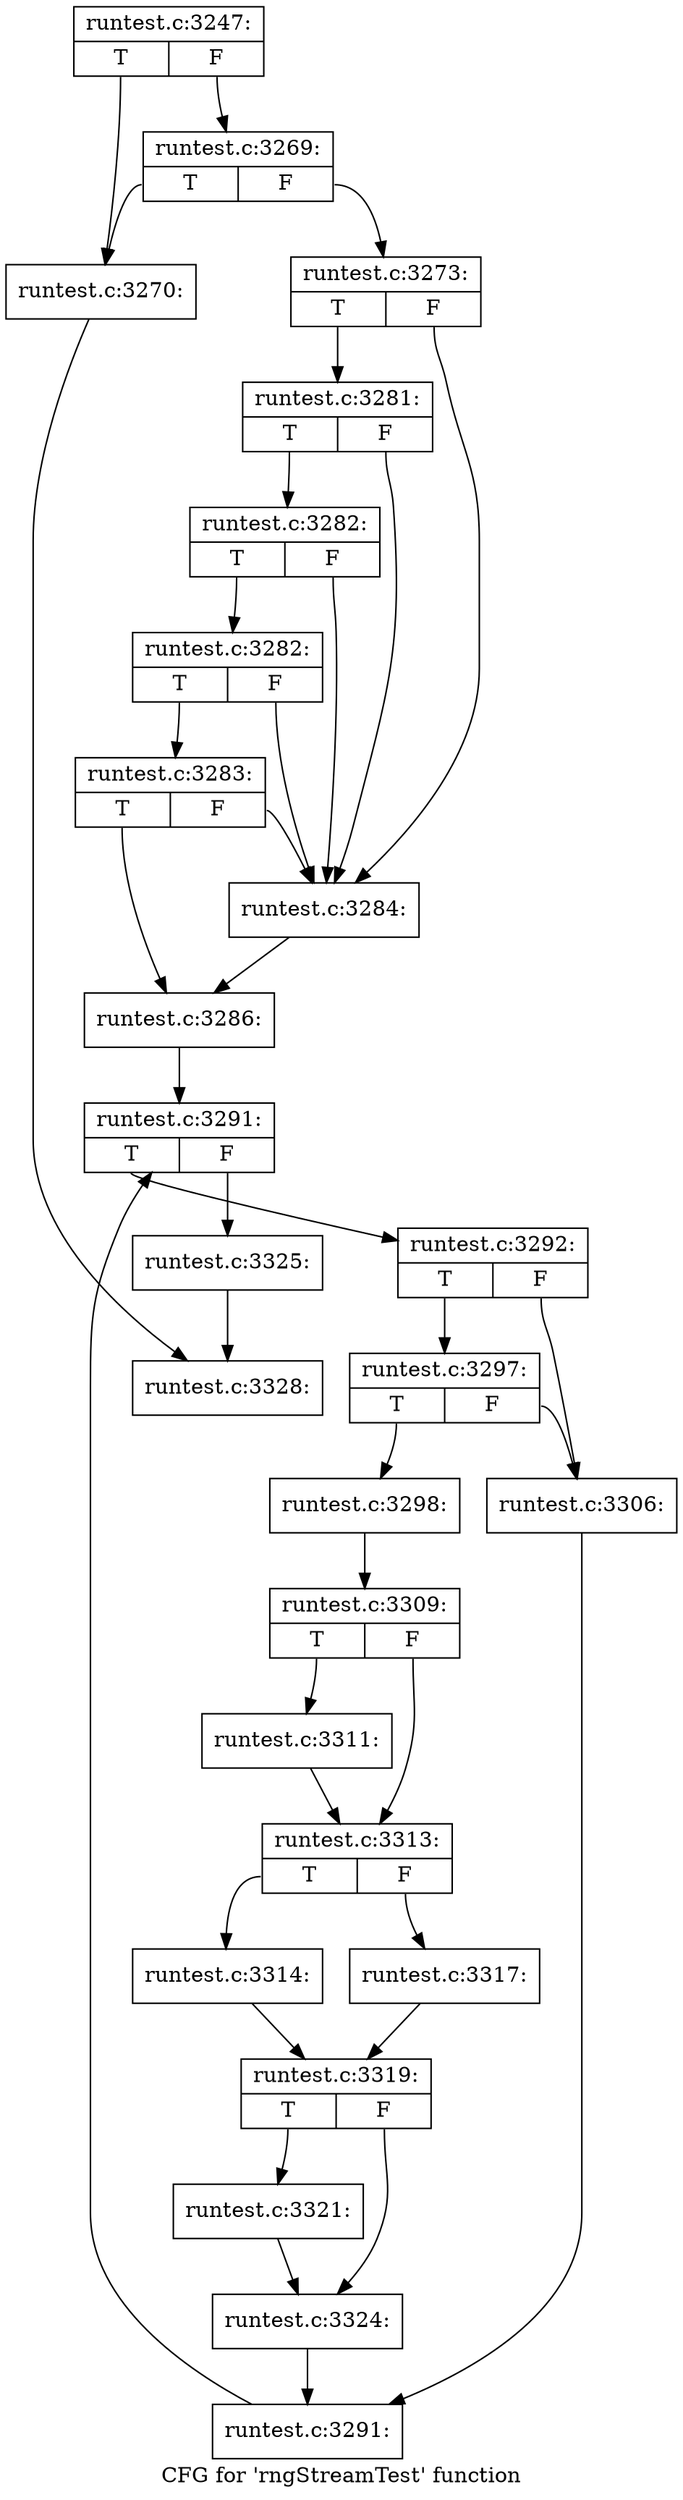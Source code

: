 digraph "CFG for 'rngStreamTest' function" {
	label="CFG for 'rngStreamTest' function";

	Node0x42e5640 [shape=record,label="{runtest.c:3247:|{<s0>T|<s1>F}}"];
	Node0x42e5640:s0 -> Node0x42e95d0;
	Node0x42e5640:s1 -> Node0x42e9670;
	Node0x42e9670 [shape=record,label="{runtest.c:3269:|{<s0>T|<s1>F}}"];
	Node0x42e9670:s0 -> Node0x42e95d0;
	Node0x42e9670:s1 -> Node0x42e9620;
	Node0x42e95d0 [shape=record,label="{runtest.c:3270:}"];
	Node0x42e95d0 -> Node0x41ddfb0;
	Node0x42e9620 [shape=record,label="{runtest.c:3273:|{<s0>T|<s1>F}}"];
	Node0x42e9620:s0 -> Node0x42eac60;
	Node0x42e9620:s1 -> Node0x42ea710;
	Node0x42eac60 [shape=record,label="{runtest.c:3281:|{<s0>T|<s1>F}}"];
	Node0x42eac60:s0 -> Node0x42eabe0;
	Node0x42eac60:s1 -> Node0x42ea710;
	Node0x42eabe0 [shape=record,label="{runtest.c:3282:|{<s0>T|<s1>F}}"];
	Node0x42eabe0:s0 -> Node0x42eab60;
	Node0x42eabe0:s1 -> Node0x42ea710;
	Node0x42eab60 [shape=record,label="{runtest.c:3282:|{<s0>T|<s1>F}}"];
	Node0x42eab60:s0 -> Node0x42eaae0;
	Node0x42eab60:s1 -> Node0x42ea710;
	Node0x42eaae0 [shape=record,label="{runtest.c:3283:|{<s0>T|<s1>F}}"];
	Node0x42eaae0:s0 -> Node0x42eaa90;
	Node0x42eaae0:s1 -> Node0x42ea710;
	Node0x42ea710 [shape=record,label="{runtest.c:3284:}"];
	Node0x42ea710 -> Node0x42eaa90;
	Node0x42eaa90 [shape=record,label="{runtest.c:3286:}"];
	Node0x42eaa90 -> Node0x42ed020;
	Node0x42ed020 [shape=record,label="{runtest.c:3291:|{<s0>T|<s1>F}}"];
	Node0x42ed020:s0 -> Node0x42ed300;
	Node0x42ed020:s1 -> Node0x42ece80;
	Node0x42ed300 [shape=record,label="{runtest.c:3292:|{<s0>T|<s1>F}}"];
	Node0x42ed300:s0 -> Node0x42ee250;
	Node0x42ed300:s1 -> Node0x42ee200;
	Node0x42ee250 [shape=record,label="{runtest.c:3297:|{<s0>T|<s1>F}}"];
	Node0x42ee250:s0 -> Node0x42ee160;
	Node0x42ee250:s1 -> Node0x42ee200;
	Node0x42ee160 [shape=record,label="{runtest.c:3298:}"];
	Node0x42ee160 -> Node0x42ee1b0;
	Node0x42ee200 [shape=record,label="{runtest.c:3306:}"];
	Node0x42ee200 -> Node0x42ed270;
	Node0x42ee1b0 [shape=record,label="{runtest.c:3309:|{<s0>T|<s1>F}}"];
	Node0x42ee1b0:s0 -> Node0x42f02f0;
	Node0x42ee1b0:s1 -> Node0x42f0340;
	Node0x42f02f0 [shape=record,label="{runtest.c:3311:}"];
	Node0x42f02f0 -> Node0x42f0340;
	Node0x42f0340 [shape=record,label="{runtest.c:3313:|{<s0>T|<s1>F}}"];
	Node0x42f0340:s0 -> Node0x42f0b80;
	Node0x42f0340:s1 -> Node0x42f0c20;
	Node0x42f0b80 [shape=record,label="{runtest.c:3314:}"];
	Node0x42f0b80 -> Node0x42f0bd0;
	Node0x42f0c20 [shape=record,label="{runtest.c:3317:}"];
	Node0x42f0c20 -> Node0x42f0bd0;
	Node0x42f0bd0 [shape=record,label="{runtest.c:3319:|{<s0>T|<s1>F}}"];
	Node0x42f0bd0:s0 -> Node0x42f1c90;
	Node0x42f0bd0:s1 -> Node0x42f1ce0;
	Node0x42f1c90 [shape=record,label="{runtest.c:3321:}"];
	Node0x42f1c90 -> Node0x42f1ce0;
	Node0x42f1ce0 [shape=record,label="{runtest.c:3324:}"];
	Node0x42f1ce0 -> Node0x42ed270;
	Node0x42ed270 [shape=record,label="{runtest.c:3291:}"];
	Node0x42ed270 -> Node0x42ed020;
	Node0x42ece80 [shape=record,label="{runtest.c:3325:}"];
	Node0x42ece80 -> Node0x41ddfb0;
	Node0x41ddfb0 [shape=record,label="{runtest.c:3328:}"];
}
